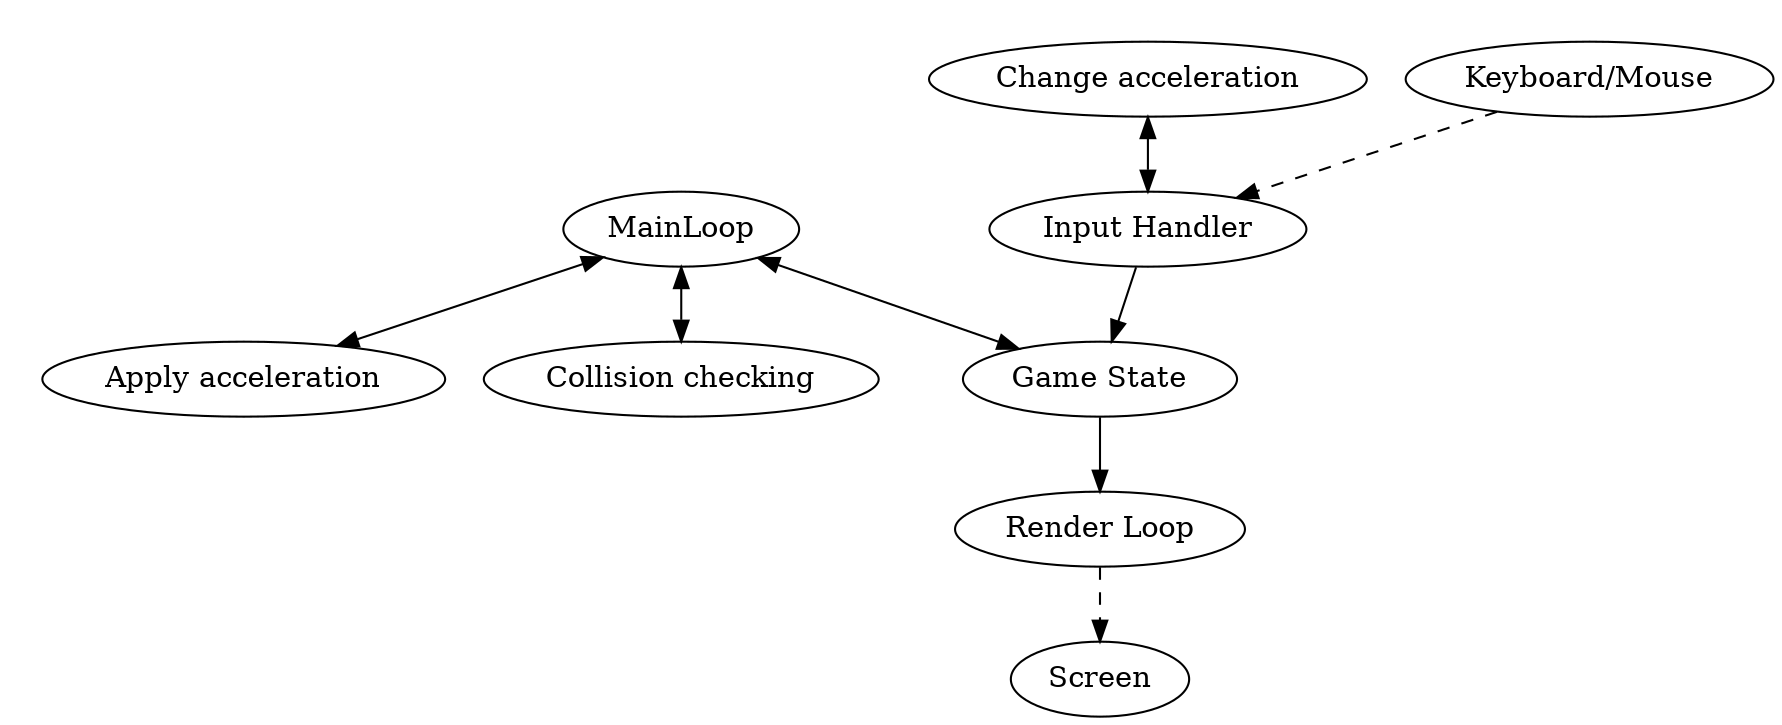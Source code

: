 digraph Letvezi {
    subgraph cluster_mainloop {
        color=invis;
        "MainLoop" "Apply acceleration" "Collision checking"
    }
    subgraph cluster_input_handler {
        color=invis;
        "Input Handler" "Change acceleration"
    }
    splines=polyline;
    "Keyboard/Mouse" -> "Input Handler" [style=dashed]
    "Input Handler" -> "Game State"
    "Game State" -> "Render Loop"
    "Render Loop" -> "Screen" [style=dashed]

    "MainLoop" -> "Game State"         [dir=both]
    "MainLoop" -> "Apply acceleration" [dir=both]
    "MainLoop" -> "Collision checking" [dir=both]

    "Change acceleration" -> "Input Handler" [dir=both]
}
